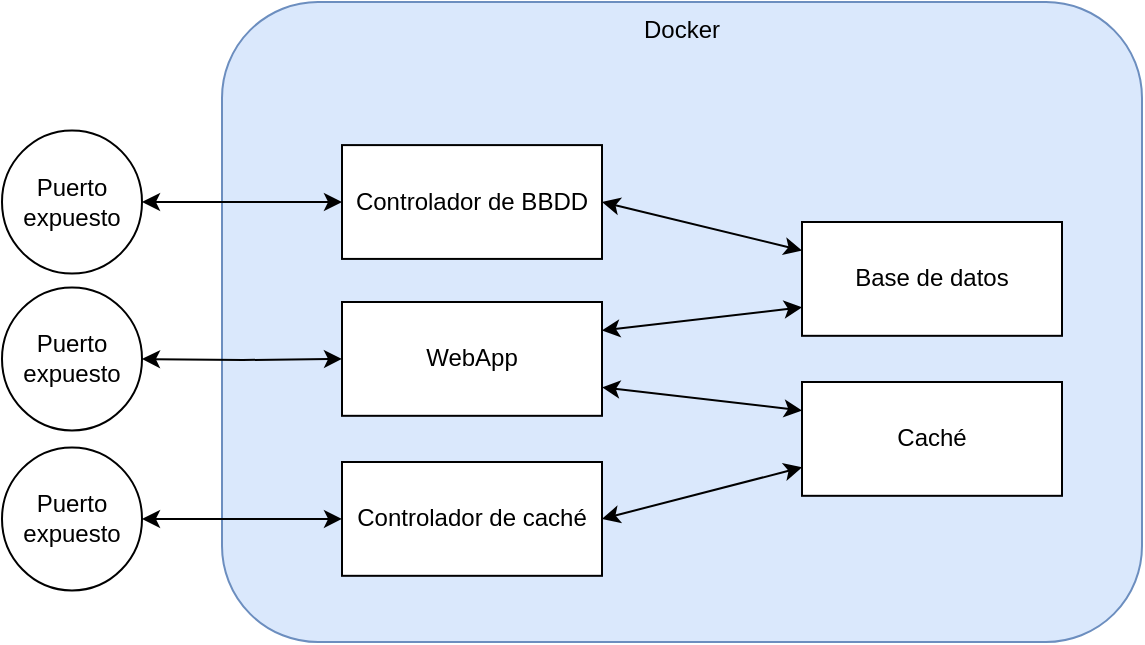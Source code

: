 <mxfile version="24.7.17">
  <diagram name="Page-1" id="QOTmVWTPxS_oVRlYCT83">
    <mxGraphModel dx="880" dy="489" grid="1" gridSize="10" guides="1" tooltips="1" connect="1" arrows="1" fold="1" page="1" pageScale="1" pageWidth="827" pageHeight="1169" math="0" shadow="0">
      <root>
        <mxCell id="0" />
        <mxCell id="1" parent="0" />
        <mxCell id="iOKhz7QeR-Qw47BpOMEN-13" value="Docker" style="rounded=1;whiteSpace=wrap;html=1;fillColor=#dae8fc;strokeColor=#6c8ebf;horizontal=1;verticalAlign=top;" vertex="1" parent="1">
          <mxGeometry x="190" y="50" width="460" height="320" as="geometry" />
        </mxCell>
        <mxCell id="iOKhz7QeR-Qw47BpOMEN-16" style="edgeStyle=orthogonalEdgeStyle;rounded=0;orthogonalLoop=1;jettySize=auto;html=1;startArrow=classic;startFill=1;" edge="1" parent="1" target="iOKhz7QeR-Qw47BpOMEN-15">
          <mxGeometry relative="1" as="geometry">
            <mxPoint x="150.0" y="228.5" as="sourcePoint" />
          </mxGeometry>
        </mxCell>
        <mxCell id="iOKhz7QeR-Qw47BpOMEN-10" value="Controlador de BBDD" style="rounded=0;whiteSpace=wrap;html=1;" vertex="1" parent="1">
          <mxGeometry x="250" y="121.55" width="130" height="56.91" as="geometry" />
        </mxCell>
        <mxCell id="iOKhz7QeR-Qw47BpOMEN-14" value="Controlador de caché" style="rounded=0;whiteSpace=wrap;html=1;" vertex="1" parent="1">
          <mxGeometry x="250" y="280" width="130" height="56.91" as="geometry" />
        </mxCell>
        <mxCell id="iOKhz7QeR-Qw47BpOMEN-15" value="WebApp" style="rounded=0;whiteSpace=wrap;html=1;" vertex="1" parent="1">
          <mxGeometry x="250" y="200" width="130" height="56.91" as="geometry" />
        </mxCell>
        <mxCell id="iOKhz7QeR-Qw47BpOMEN-17" value="Base de datos" style="rounded=0;whiteSpace=wrap;html=1;" vertex="1" parent="1">
          <mxGeometry x="480" y="160" width="130" height="56.91" as="geometry" />
        </mxCell>
        <mxCell id="iOKhz7QeR-Qw47BpOMEN-18" value="Caché" style="rounded=0;whiteSpace=wrap;html=1;" vertex="1" parent="1">
          <mxGeometry x="480" y="240" width="130" height="56.91" as="geometry" />
        </mxCell>
        <mxCell id="iOKhz7QeR-Qw47BpOMEN-19" value="" style="endArrow=classic;startArrow=classic;html=1;rounded=0;entryX=0;entryY=0.25;entryDx=0;entryDy=0;exitX=1;exitY=0.75;exitDx=0;exitDy=0;" edge="1" parent="1" source="iOKhz7QeR-Qw47BpOMEN-15" target="iOKhz7QeR-Qw47BpOMEN-18">
          <mxGeometry width="50" height="50" relative="1" as="geometry">
            <mxPoint x="240" y="260" as="sourcePoint" />
            <mxPoint x="290" y="210" as="targetPoint" />
          </mxGeometry>
        </mxCell>
        <mxCell id="iOKhz7QeR-Qw47BpOMEN-20" value="" style="endArrow=classic;startArrow=classic;html=1;rounded=0;entryX=0;entryY=0.75;entryDx=0;entryDy=0;exitX=1;exitY=0.25;exitDx=0;exitDy=0;" edge="1" parent="1" source="iOKhz7QeR-Qw47BpOMEN-15" target="iOKhz7QeR-Qw47BpOMEN-17">
          <mxGeometry width="50" height="50" relative="1" as="geometry">
            <mxPoint x="240" y="260" as="sourcePoint" />
            <mxPoint x="290" y="210" as="targetPoint" />
          </mxGeometry>
        </mxCell>
        <mxCell id="iOKhz7QeR-Qw47BpOMEN-21" value="" style="endArrow=classic;startArrow=classic;html=1;rounded=0;entryX=0;entryY=0.25;entryDx=0;entryDy=0;exitX=1;exitY=0.5;exitDx=0;exitDy=0;" edge="1" parent="1" source="iOKhz7QeR-Qw47BpOMEN-10" target="iOKhz7QeR-Qw47BpOMEN-17">
          <mxGeometry width="50" height="50" relative="1" as="geometry">
            <mxPoint x="240" y="260" as="sourcePoint" />
            <mxPoint x="290" y="210" as="targetPoint" />
          </mxGeometry>
        </mxCell>
        <mxCell id="iOKhz7QeR-Qw47BpOMEN-22" value="" style="endArrow=classic;startArrow=classic;html=1;rounded=0;entryX=0;entryY=0.75;entryDx=0;entryDy=0;exitX=1;exitY=0.5;exitDx=0;exitDy=0;" edge="1" parent="1" source="iOKhz7QeR-Qw47BpOMEN-14" target="iOKhz7QeR-Qw47BpOMEN-18">
          <mxGeometry width="50" height="50" relative="1" as="geometry">
            <mxPoint x="240" y="260" as="sourcePoint" />
            <mxPoint x="290" y="210" as="targetPoint" />
          </mxGeometry>
        </mxCell>
        <mxCell id="iOKhz7QeR-Qw47BpOMEN-24" value="Puerto expuesto" style="ellipse;whiteSpace=wrap;html=1;" vertex="1" parent="1">
          <mxGeometry x="80" y="114.23" width="70" height="71.54" as="geometry" />
        </mxCell>
        <mxCell id="iOKhz7QeR-Qw47BpOMEN-25" value="Puerto expuesto" style="ellipse;whiteSpace=wrap;html=1;" vertex="1" parent="1">
          <mxGeometry x="80" y="192.69" width="70" height="71.54" as="geometry" />
        </mxCell>
        <mxCell id="iOKhz7QeR-Qw47BpOMEN-28" value="" style="endArrow=classic;startArrow=classic;html=1;rounded=0;entryX=0;entryY=0.5;entryDx=0;entryDy=0;exitX=1;exitY=0.5;exitDx=0;exitDy=0;" edge="1" parent="1" source="iOKhz7QeR-Qw47BpOMEN-24" target="iOKhz7QeR-Qw47BpOMEN-10">
          <mxGeometry width="50" height="50" relative="1" as="geometry">
            <mxPoint x="240" y="260" as="sourcePoint" />
            <mxPoint x="290" y="210" as="targetPoint" />
          </mxGeometry>
        </mxCell>
        <mxCell id="iOKhz7QeR-Qw47BpOMEN-29" value="Puerto expuesto" style="ellipse;whiteSpace=wrap;html=1;" vertex="1" parent="1">
          <mxGeometry x="80" y="272.69" width="70" height="71.54" as="geometry" />
        </mxCell>
        <mxCell id="iOKhz7QeR-Qw47BpOMEN-30" value="" style="endArrow=classic;startArrow=classic;html=1;rounded=0;exitX=1;exitY=0.5;exitDx=0;exitDy=0;entryX=0;entryY=0.5;entryDx=0;entryDy=0;" edge="1" parent="1" source="iOKhz7QeR-Qw47BpOMEN-29" target="iOKhz7QeR-Qw47BpOMEN-14">
          <mxGeometry width="50" height="50" relative="1" as="geometry">
            <mxPoint x="240" y="260" as="sourcePoint" />
            <mxPoint x="290" y="210" as="targetPoint" />
          </mxGeometry>
        </mxCell>
      </root>
    </mxGraphModel>
  </diagram>
</mxfile>
